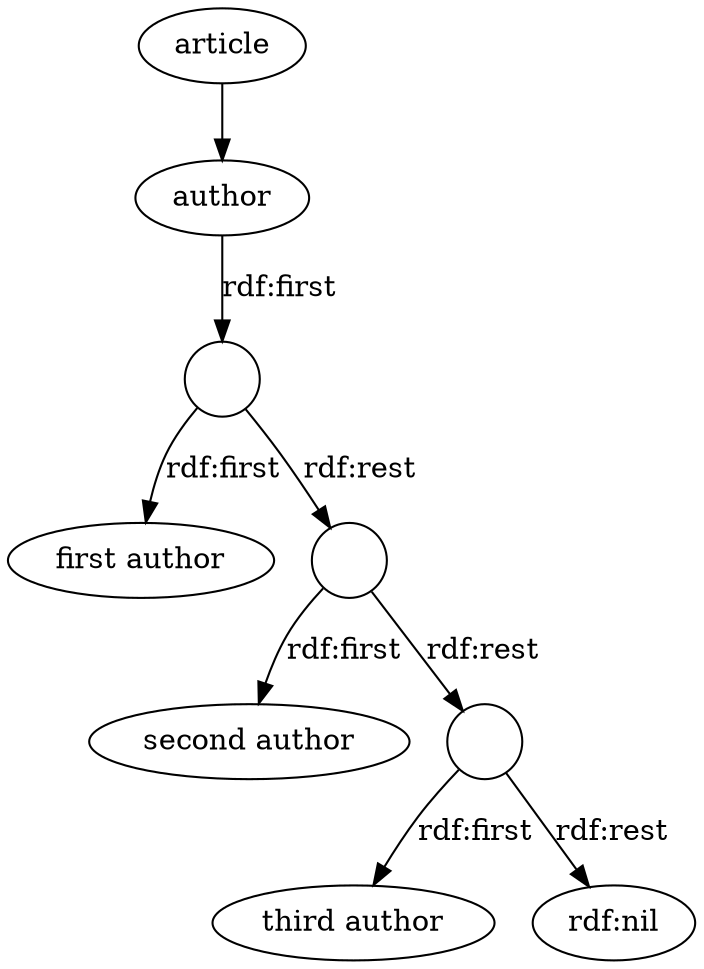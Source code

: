 digraph G {
    
    node [label="article"] article;

	node [label="author"] author;
	
	node [label="",shape=circle] r0;
	
	node [label="first author"shape=ellipse] f1;
	node [label="",shape=circle] r1;

	node [label="second author",shape=ellipse] f2;
	node [label="",shape=circle] r2;

	node [label="third author"shape=ellipse] f3;
	node [label="rdf:nil"] r3;
	
	article -> author;
	
	author -> r0 [label="rdf:first"];
	
	r0 -> f1 [label="rdf:first"];
	r0 -> r1 [label="rdf:rest"];
	
	r1 -> f2 [label="rdf:first"];
	r1 -> r2 [label="rdf:rest"];

	r2 -> f3 [label="rdf:first"];
	r2 -> r3 [label="rdf:rest"];
}